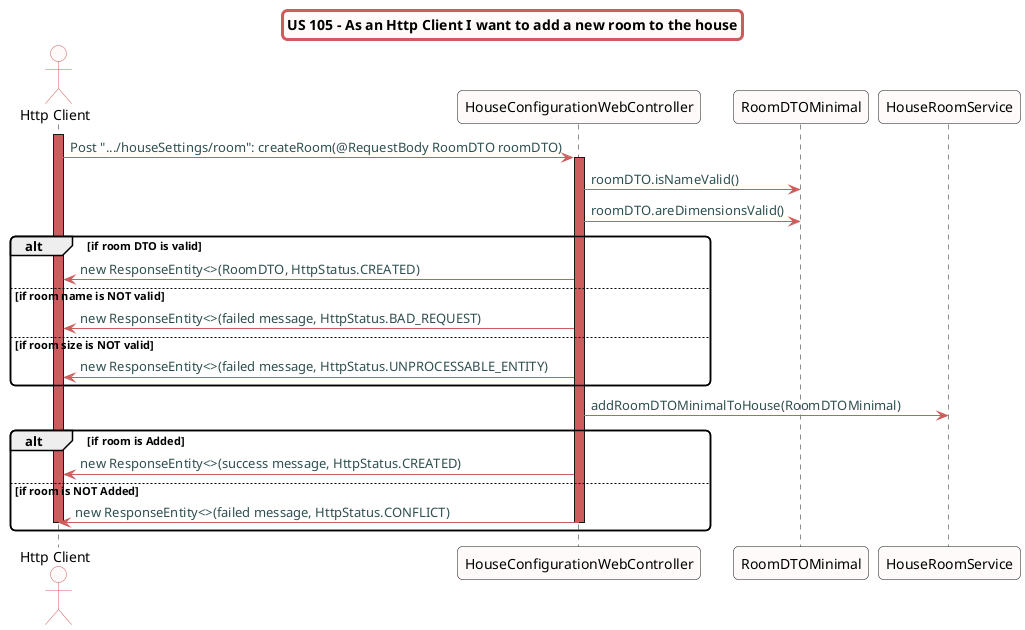 @startuml
skinparam titleBorderRoundCorner 10
skinparam titleBorderThickness 3
skinparam titleBorderColor indianred
skinparam titleBackgroundColor snow
skinparam FontName quicksand

skinparam actor {
 	BorderColor indianred
 	backgroundColor Snow
 	}

 skinparam sequence {
 	LifeLineBackgroundColor indianred
 	ParticipantBackgroundColor snow
}

 skinparam roundcorner 10

 skinparam component {
   arrowThickness 1
   ArrowFontName Verdana
   ArrowColor indianred
   ArrowFontColor darkslategrey
 }
title US 105 - As an Http Client I want to add a new room to the house

actor "Http Client"
activate "Http Client"
"Http Client" -> "HouseConfigurationWebController":  Post ".../houseSettings/room": createRoom(@RequestBody RoomDTO roomDTO)
activate "HouseConfigurationWebController"
"HouseConfigurationWebController" -> "RoomDTOMinimal": roomDTO.isNameValid()
"HouseConfigurationWebController" -> "RoomDTOMinimal": roomDTO.areDimensionsValid()

alt if room DTO is valid
"HouseConfigurationWebController" -> "Http Client": new ResponseEntity<>(RoomDTO, HttpStatus.CREATED)
else if room name is NOT valid
"HouseConfigurationWebController" -> "Http Client": new ResponseEntity<>(failed message, HttpStatus.BAD_REQUEST)
else if room size is NOT valid
"HouseConfigurationWebController" -> "Http Client": new ResponseEntity<>(failed message, HttpStatus.UNPROCESSABLE_ENTITY)
end

"HouseConfigurationWebController" -> "HouseRoomService": addRoomDTOMinimalToHouse(RoomDTOMinimal)

alt if room is Added
"HouseConfigurationWebController" -> "Http Client": new ResponseEntity<>(success message, HttpStatus.CREATED)
else if room is NOT Added
"HouseConfigurationWebController" -> "Http Client": new ResponseEntity<>(failed message, HttpStatus.CONFLICT)
deactivate "HouseConfigurationWebController"
deactivate "Http Client"
end
@enduml